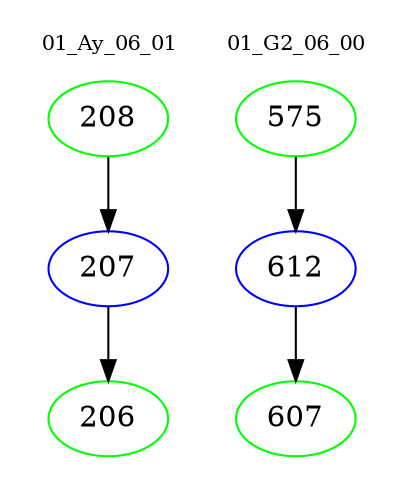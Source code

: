 digraph{
subgraph cluster_0 {
color = white
label = "01_Ay_06_01";
fontsize=10;
T0_208 [label="208", color="green"]
T0_208 -> T0_207 [color="black"]
T0_207 [label="207", color="blue"]
T0_207 -> T0_206 [color="black"]
T0_206 [label="206", color="green"]
}
subgraph cluster_1 {
color = white
label = "01_G2_06_00";
fontsize=10;
T1_575 [label="575", color="green"]
T1_575 -> T1_612 [color="black"]
T1_612 [label="612", color="blue"]
T1_612 -> T1_607 [color="black"]
T1_607 [label="607", color="green"]
}
}
